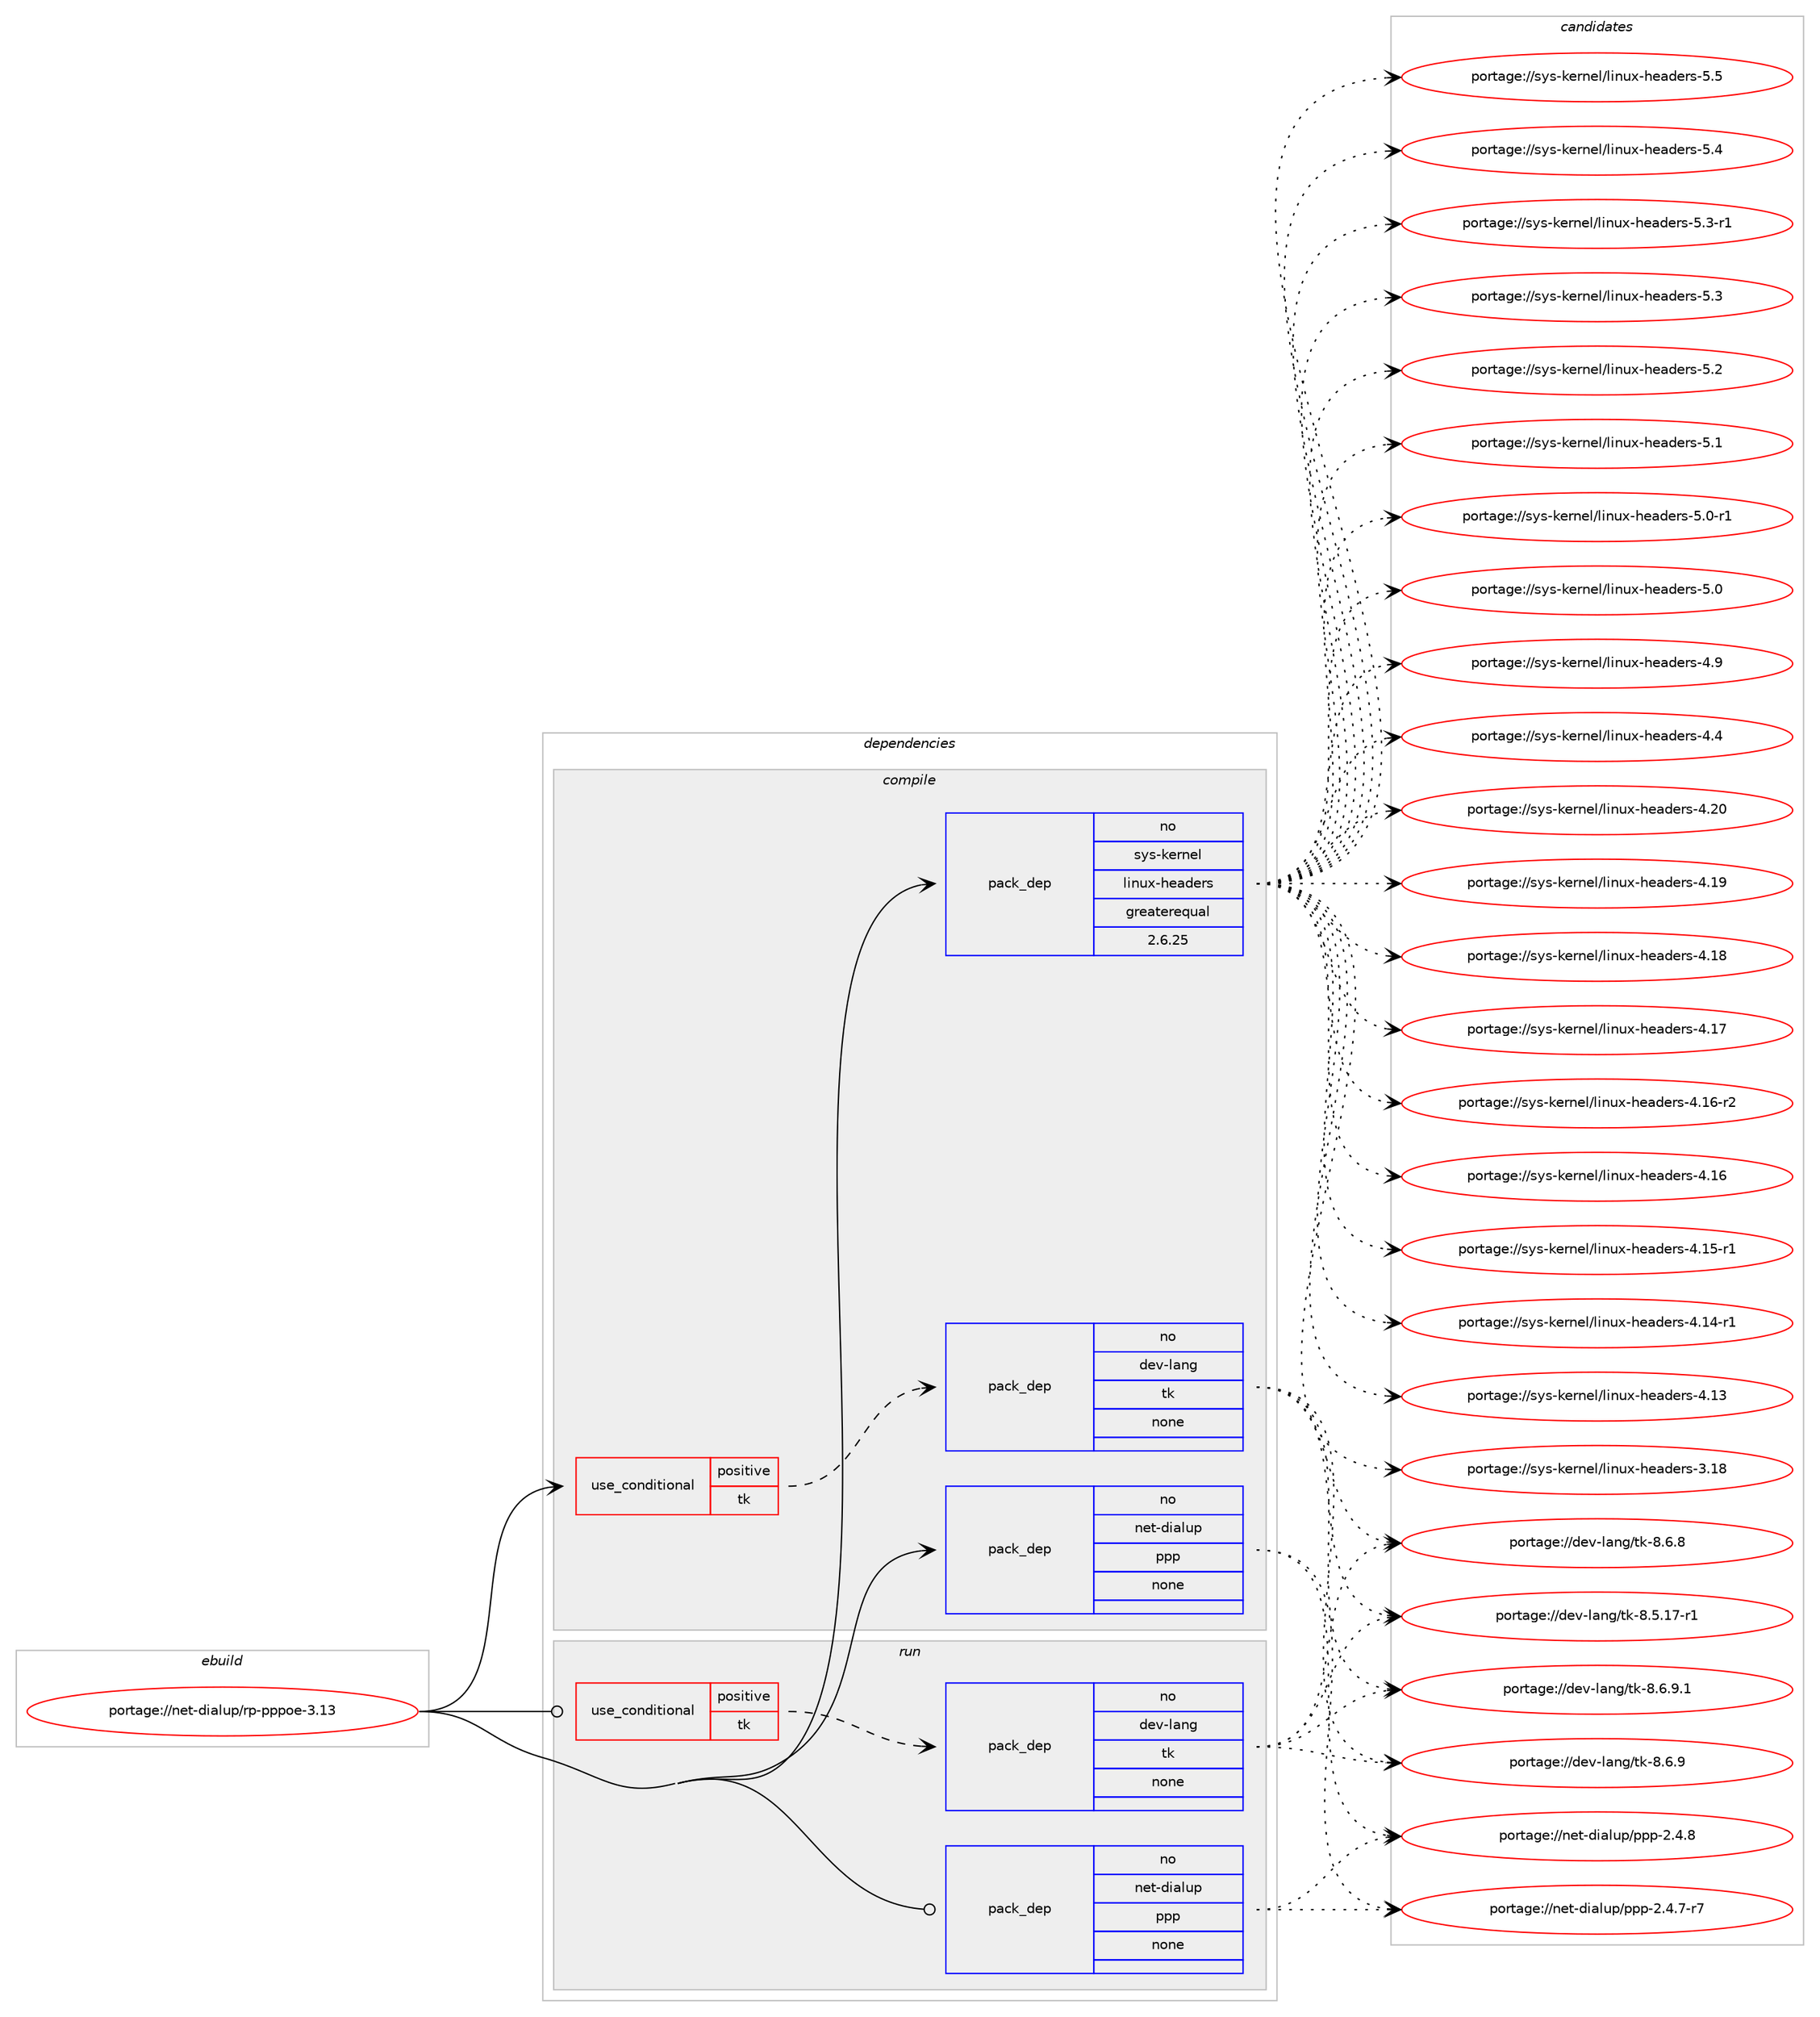 digraph prolog {

# *************
# Graph options
# *************

newrank=true;
concentrate=true;
compound=true;
graph [rankdir=LR,fontname=Helvetica,fontsize=10,ranksep=1.5];#, ranksep=2.5, nodesep=0.2];
edge  [arrowhead=vee];
node  [fontname=Helvetica,fontsize=10];

# **********
# The ebuild
# **********

subgraph cluster_leftcol {
color=gray;
rank=same;
label=<<i>ebuild</i>>;
id [label="portage://net-dialup/rp-pppoe-3.13", color=red, width=4, href="../net-dialup/rp-pppoe-3.13.svg"];
}

# ****************
# The dependencies
# ****************

subgraph cluster_midcol {
color=gray;
label=<<i>dependencies</i>>;
subgraph cluster_compile {
fillcolor="#eeeeee";
style=filled;
label=<<i>compile</i>>;
subgraph cond13274 {
dependency65003 [label=<<TABLE BORDER="0" CELLBORDER="1" CELLSPACING="0" CELLPADDING="4"><TR><TD ROWSPAN="3" CELLPADDING="10">use_conditional</TD></TR><TR><TD>positive</TD></TR><TR><TD>tk</TD></TR></TABLE>>, shape=none, color=red];
subgraph pack50470 {
dependency65004 [label=<<TABLE BORDER="0" CELLBORDER="1" CELLSPACING="0" CELLPADDING="4" WIDTH="220"><TR><TD ROWSPAN="6" CELLPADDING="30">pack_dep</TD></TR><TR><TD WIDTH="110">no</TD></TR><TR><TD>dev-lang</TD></TR><TR><TD>tk</TD></TR><TR><TD>none</TD></TR><TR><TD></TD></TR></TABLE>>, shape=none, color=blue];
}
dependency65003:e -> dependency65004:w [weight=20,style="dashed",arrowhead="vee"];
}
id:e -> dependency65003:w [weight=20,style="solid",arrowhead="vee"];
subgraph pack50471 {
dependency65005 [label=<<TABLE BORDER="0" CELLBORDER="1" CELLSPACING="0" CELLPADDING="4" WIDTH="220"><TR><TD ROWSPAN="6" CELLPADDING="30">pack_dep</TD></TR><TR><TD WIDTH="110">no</TD></TR><TR><TD>net-dialup</TD></TR><TR><TD>ppp</TD></TR><TR><TD>none</TD></TR><TR><TD></TD></TR></TABLE>>, shape=none, color=blue];
}
id:e -> dependency65005:w [weight=20,style="solid",arrowhead="vee"];
subgraph pack50472 {
dependency65006 [label=<<TABLE BORDER="0" CELLBORDER="1" CELLSPACING="0" CELLPADDING="4" WIDTH="220"><TR><TD ROWSPAN="6" CELLPADDING="30">pack_dep</TD></TR><TR><TD WIDTH="110">no</TD></TR><TR><TD>sys-kernel</TD></TR><TR><TD>linux-headers</TD></TR><TR><TD>greaterequal</TD></TR><TR><TD>2.6.25</TD></TR></TABLE>>, shape=none, color=blue];
}
id:e -> dependency65006:w [weight=20,style="solid",arrowhead="vee"];
}
subgraph cluster_compileandrun {
fillcolor="#eeeeee";
style=filled;
label=<<i>compile and run</i>>;
}
subgraph cluster_run {
fillcolor="#eeeeee";
style=filled;
label=<<i>run</i>>;
subgraph cond13275 {
dependency65007 [label=<<TABLE BORDER="0" CELLBORDER="1" CELLSPACING="0" CELLPADDING="4"><TR><TD ROWSPAN="3" CELLPADDING="10">use_conditional</TD></TR><TR><TD>positive</TD></TR><TR><TD>tk</TD></TR></TABLE>>, shape=none, color=red];
subgraph pack50473 {
dependency65008 [label=<<TABLE BORDER="0" CELLBORDER="1" CELLSPACING="0" CELLPADDING="4" WIDTH="220"><TR><TD ROWSPAN="6" CELLPADDING="30">pack_dep</TD></TR><TR><TD WIDTH="110">no</TD></TR><TR><TD>dev-lang</TD></TR><TR><TD>tk</TD></TR><TR><TD>none</TD></TR><TR><TD></TD></TR></TABLE>>, shape=none, color=blue];
}
dependency65007:e -> dependency65008:w [weight=20,style="dashed",arrowhead="vee"];
}
id:e -> dependency65007:w [weight=20,style="solid",arrowhead="odot"];
subgraph pack50474 {
dependency65009 [label=<<TABLE BORDER="0" CELLBORDER="1" CELLSPACING="0" CELLPADDING="4" WIDTH="220"><TR><TD ROWSPAN="6" CELLPADDING="30">pack_dep</TD></TR><TR><TD WIDTH="110">no</TD></TR><TR><TD>net-dialup</TD></TR><TR><TD>ppp</TD></TR><TR><TD>none</TD></TR><TR><TD></TD></TR></TABLE>>, shape=none, color=blue];
}
id:e -> dependency65009:w [weight=20,style="solid",arrowhead="odot"];
}
}

# **************
# The candidates
# **************

subgraph cluster_choices {
rank=same;
color=gray;
label=<<i>candidates</i>>;

subgraph choice50470 {
color=black;
nodesep=1;
choice1001011184510897110103471161074556465446574649 [label="portage://dev-lang/tk-8.6.9.1", color=red, width=4,href="../dev-lang/tk-8.6.9.1.svg"];
choice100101118451089711010347116107455646544657 [label="portage://dev-lang/tk-8.6.9", color=red, width=4,href="../dev-lang/tk-8.6.9.svg"];
choice100101118451089711010347116107455646544656 [label="portage://dev-lang/tk-8.6.8", color=red, width=4,href="../dev-lang/tk-8.6.8.svg"];
choice100101118451089711010347116107455646534649554511449 [label="portage://dev-lang/tk-8.5.17-r1", color=red, width=4,href="../dev-lang/tk-8.5.17-r1.svg"];
dependency65004:e -> choice1001011184510897110103471161074556465446574649:w [style=dotted,weight="100"];
dependency65004:e -> choice100101118451089711010347116107455646544657:w [style=dotted,weight="100"];
dependency65004:e -> choice100101118451089711010347116107455646544656:w [style=dotted,weight="100"];
dependency65004:e -> choice100101118451089711010347116107455646534649554511449:w [style=dotted,weight="100"];
}
subgraph choice50471 {
color=black;
nodesep=1;
choice110101116451001059710811711247112112112455046524656 [label="portage://net-dialup/ppp-2.4.8", color=red, width=4,href="../net-dialup/ppp-2.4.8.svg"];
choice1101011164510010597108117112471121121124550465246554511455 [label="portage://net-dialup/ppp-2.4.7-r7", color=red, width=4,href="../net-dialup/ppp-2.4.7-r7.svg"];
dependency65005:e -> choice110101116451001059710811711247112112112455046524656:w [style=dotted,weight="100"];
dependency65005:e -> choice1101011164510010597108117112471121121124550465246554511455:w [style=dotted,weight="100"];
}
subgraph choice50472 {
color=black;
nodesep=1;
choice1151211154510710111411010110847108105110117120451041019710010111411545534653 [label="portage://sys-kernel/linux-headers-5.5", color=red, width=4,href="../sys-kernel/linux-headers-5.5.svg"];
choice1151211154510710111411010110847108105110117120451041019710010111411545534652 [label="portage://sys-kernel/linux-headers-5.4", color=red, width=4,href="../sys-kernel/linux-headers-5.4.svg"];
choice11512111545107101114110101108471081051101171204510410197100101114115455346514511449 [label="portage://sys-kernel/linux-headers-5.3-r1", color=red, width=4,href="../sys-kernel/linux-headers-5.3-r1.svg"];
choice1151211154510710111411010110847108105110117120451041019710010111411545534651 [label="portage://sys-kernel/linux-headers-5.3", color=red, width=4,href="../sys-kernel/linux-headers-5.3.svg"];
choice1151211154510710111411010110847108105110117120451041019710010111411545534650 [label="portage://sys-kernel/linux-headers-5.2", color=red, width=4,href="../sys-kernel/linux-headers-5.2.svg"];
choice1151211154510710111411010110847108105110117120451041019710010111411545534649 [label="portage://sys-kernel/linux-headers-5.1", color=red, width=4,href="../sys-kernel/linux-headers-5.1.svg"];
choice11512111545107101114110101108471081051101171204510410197100101114115455346484511449 [label="portage://sys-kernel/linux-headers-5.0-r1", color=red, width=4,href="../sys-kernel/linux-headers-5.0-r1.svg"];
choice1151211154510710111411010110847108105110117120451041019710010111411545534648 [label="portage://sys-kernel/linux-headers-5.0", color=red, width=4,href="../sys-kernel/linux-headers-5.0.svg"];
choice1151211154510710111411010110847108105110117120451041019710010111411545524657 [label="portage://sys-kernel/linux-headers-4.9", color=red, width=4,href="../sys-kernel/linux-headers-4.9.svg"];
choice1151211154510710111411010110847108105110117120451041019710010111411545524652 [label="portage://sys-kernel/linux-headers-4.4", color=red, width=4,href="../sys-kernel/linux-headers-4.4.svg"];
choice115121115451071011141101011084710810511011712045104101971001011141154552465048 [label="portage://sys-kernel/linux-headers-4.20", color=red, width=4,href="../sys-kernel/linux-headers-4.20.svg"];
choice115121115451071011141101011084710810511011712045104101971001011141154552464957 [label="portage://sys-kernel/linux-headers-4.19", color=red, width=4,href="../sys-kernel/linux-headers-4.19.svg"];
choice115121115451071011141101011084710810511011712045104101971001011141154552464956 [label="portage://sys-kernel/linux-headers-4.18", color=red, width=4,href="../sys-kernel/linux-headers-4.18.svg"];
choice115121115451071011141101011084710810511011712045104101971001011141154552464955 [label="portage://sys-kernel/linux-headers-4.17", color=red, width=4,href="../sys-kernel/linux-headers-4.17.svg"];
choice1151211154510710111411010110847108105110117120451041019710010111411545524649544511450 [label="portage://sys-kernel/linux-headers-4.16-r2", color=red, width=4,href="../sys-kernel/linux-headers-4.16-r2.svg"];
choice115121115451071011141101011084710810511011712045104101971001011141154552464954 [label="portage://sys-kernel/linux-headers-4.16", color=red, width=4,href="../sys-kernel/linux-headers-4.16.svg"];
choice1151211154510710111411010110847108105110117120451041019710010111411545524649534511449 [label="portage://sys-kernel/linux-headers-4.15-r1", color=red, width=4,href="../sys-kernel/linux-headers-4.15-r1.svg"];
choice1151211154510710111411010110847108105110117120451041019710010111411545524649524511449 [label="portage://sys-kernel/linux-headers-4.14-r1", color=red, width=4,href="../sys-kernel/linux-headers-4.14-r1.svg"];
choice115121115451071011141101011084710810511011712045104101971001011141154552464951 [label="portage://sys-kernel/linux-headers-4.13", color=red, width=4,href="../sys-kernel/linux-headers-4.13.svg"];
choice115121115451071011141101011084710810511011712045104101971001011141154551464956 [label="portage://sys-kernel/linux-headers-3.18", color=red, width=4,href="../sys-kernel/linux-headers-3.18.svg"];
dependency65006:e -> choice1151211154510710111411010110847108105110117120451041019710010111411545534653:w [style=dotted,weight="100"];
dependency65006:e -> choice1151211154510710111411010110847108105110117120451041019710010111411545534652:w [style=dotted,weight="100"];
dependency65006:e -> choice11512111545107101114110101108471081051101171204510410197100101114115455346514511449:w [style=dotted,weight="100"];
dependency65006:e -> choice1151211154510710111411010110847108105110117120451041019710010111411545534651:w [style=dotted,weight="100"];
dependency65006:e -> choice1151211154510710111411010110847108105110117120451041019710010111411545534650:w [style=dotted,weight="100"];
dependency65006:e -> choice1151211154510710111411010110847108105110117120451041019710010111411545534649:w [style=dotted,weight="100"];
dependency65006:e -> choice11512111545107101114110101108471081051101171204510410197100101114115455346484511449:w [style=dotted,weight="100"];
dependency65006:e -> choice1151211154510710111411010110847108105110117120451041019710010111411545534648:w [style=dotted,weight="100"];
dependency65006:e -> choice1151211154510710111411010110847108105110117120451041019710010111411545524657:w [style=dotted,weight="100"];
dependency65006:e -> choice1151211154510710111411010110847108105110117120451041019710010111411545524652:w [style=dotted,weight="100"];
dependency65006:e -> choice115121115451071011141101011084710810511011712045104101971001011141154552465048:w [style=dotted,weight="100"];
dependency65006:e -> choice115121115451071011141101011084710810511011712045104101971001011141154552464957:w [style=dotted,weight="100"];
dependency65006:e -> choice115121115451071011141101011084710810511011712045104101971001011141154552464956:w [style=dotted,weight="100"];
dependency65006:e -> choice115121115451071011141101011084710810511011712045104101971001011141154552464955:w [style=dotted,weight="100"];
dependency65006:e -> choice1151211154510710111411010110847108105110117120451041019710010111411545524649544511450:w [style=dotted,weight="100"];
dependency65006:e -> choice115121115451071011141101011084710810511011712045104101971001011141154552464954:w [style=dotted,weight="100"];
dependency65006:e -> choice1151211154510710111411010110847108105110117120451041019710010111411545524649534511449:w [style=dotted,weight="100"];
dependency65006:e -> choice1151211154510710111411010110847108105110117120451041019710010111411545524649524511449:w [style=dotted,weight="100"];
dependency65006:e -> choice115121115451071011141101011084710810511011712045104101971001011141154552464951:w [style=dotted,weight="100"];
dependency65006:e -> choice115121115451071011141101011084710810511011712045104101971001011141154551464956:w [style=dotted,weight="100"];
}
subgraph choice50473 {
color=black;
nodesep=1;
choice1001011184510897110103471161074556465446574649 [label="portage://dev-lang/tk-8.6.9.1", color=red, width=4,href="../dev-lang/tk-8.6.9.1.svg"];
choice100101118451089711010347116107455646544657 [label="portage://dev-lang/tk-8.6.9", color=red, width=4,href="../dev-lang/tk-8.6.9.svg"];
choice100101118451089711010347116107455646544656 [label="portage://dev-lang/tk-8.6.8", color=red, width=4,href="../dev-lang/tk-8.6.8.svg"];
choice100101118451089711010347116107455646534649554511449 [label="portage://dev-lang/tk-8.5.17-r1", color=red, width=4,href="../dev-lang/tk-8.5.17-r1.svg"];
dependency65008:e -> choice1001011184510897110103471161074556465446574649:w [style=dotted,weight="100"];
dependency65008:e -> choice100101118451089711010347116107455646544657:w [style=dotted,weight="100"];
dependency65008:e -> choice100101118451089711010347116107455646544656:w [style=dotted,weight="100"];
dependency65008:e -> choice100101118451089711010347116107455646534649554511449:w [style=dotted,weight="100"];
}
subgraph choice50474 {
color=black;
nodesep=1;
choice110101116451001059710811711247112112112455046524656 [label="portage://net-dialup/ppp-2.4.8", color=red, width=4,href="../net-dialup/ppp-2.4.8.svg"];
choice1101011164510010597108117112471121121124550465246554511455 [label="portage://net-dialup/ppp-2.4.7-r7", color=red, width=4,href="../net-dialup/ppp-2.4.7-r7.svg"];
dependency65009:e -> choice110101116451001059710811711247112112112455046524656:w [style=dotted,weight="100"];
dependency65009:e -> choice1101011164510010597108117112471121121124550465246554511455:w [style=dotted,weight="100"];
}
}

}
